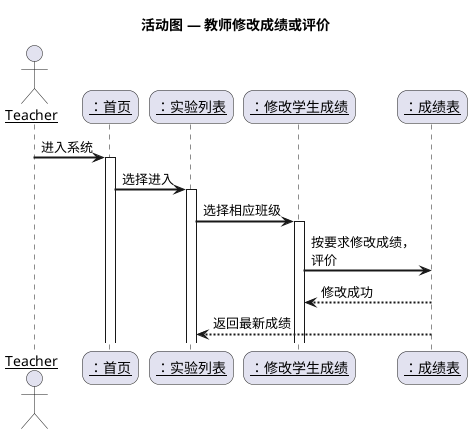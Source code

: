 @startuml
title 活动图 — 教师修改成绩或评价
skinparam sequenceArrowThickness 2
skinparam roundcorner 20
skinparam maxmessagesize 60
skinparam sequenceParticipant underline

actor Teacher
participant "：首页" as A
participant "：实验列表" as B
participant "：修改学生成绩" as C
participant "：成绩表" as D

Teacher ->A : 进入系统
activate A

A ->B : 选择进入
activate B

B ->C : 选择相应班级
activate C

C ->D :按要求修改成绩，评价

D -->C :修改成功
D -->B :返回最新成绩
@enduml